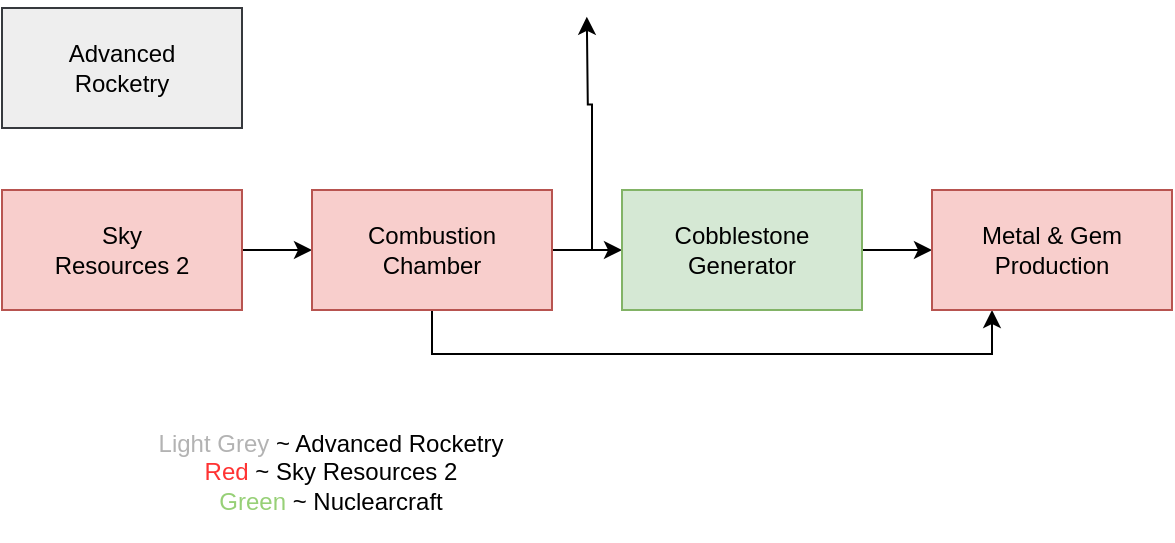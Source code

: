 <mxfile version="20.2.8" type="github">
  <diagram id="DWQ54OY86kDggvLSKDjd" name="Page-1">
    <mxGraphModel dx="825" dy="453" grid="0" gridSize="10" guides="1" tooltips="1" connect="1" arrows="1" fold="1" page="1" pageScale="1" pageWidth="40000" pageHeight="40000" math="0" shadow="0">
      <root>
        <mxCell id="0" />
        <mxCell id="1" parent="0" />
        <mxCell id="qg1dZi5Ykzod8KfHpFK0-1" value="Advanced&lt;br&gt;Rocketry" style="rounded=0;whiteSpace=wrap;html=1;fillColor=#eeeeee;strokeColor=#36393d;" parent="1" vertex="1">
          <mxGeometry x="24795" y="19909" width="120" height="60" as="geometry" />
        </mxCell>
        <mxCell id="qg1dZi5Ykzod8KfHpFK0-2" value="" style="edgeStyle=orthogonalEdgeStyle;rounded=0;orthogonalLoop=1;jettySize=auto;html=1;" parent="1" source="qg1dZi5Ykzod8KfHpFK0-3" target="qg1dZi5Ykzod8KfHpFK0-6" edge="1">
          <mxGeometry relative="1" as="geometry" />
        </mxCell>
        <mxCell id="qg1dZi5Ykzod8KfHpFK0-3" value="Sky&lt;br&gt;Resources 2" style="rounded=0;whiteSpace=wrap;html=1;fillColor=#f8cecc;strokeColor=#b85450;" parent="1" vertex="1">
          <mxGeometry x="24795" y="20000" width="120" height="60" as="geometry" />
        </mxCell>
        <mxCell id="qg1dZi5Ykzod8KfHpFK0-4" value="" style="edgeStyle=orthogonalEdgeStyle;rounded=0;orthogonalLoop=1;jettySize=auto;html=1;" parent="1" source="qg1dZi5Ykzod8KfHpFK0-6" target="qg1dZi5Ykzod8KfHpFK0-8" edge="1">
          <mxGeometry relative="1" as="geometry" />
        </mxCell>
        <mxCell id="qg1dZi5Ykzod8KfHpFK0-5" value="" style="edgeStyle=orthogonalEdgeStyle;rounded=0;orthogonalLoop=1;jettySize=auto;html=1;fontColor=#97D077;entryX=0.25;entryY=1;entryDx=0;entryDy=0;" parent="1" source="qg1dZi5Ykzod8KfHpFK0-6" target="qg1dZi5Ykzod8KfHpFK0-10" edge="1">
          <mxGeometry relative="1" as="geometry">
            <Array as="points">
              <mxPoint x="25010" y="20082" />
              <mxPoint x="25290" y="20082" />
            </Array>
          </mxGeometry>
        </mxCell>
        <mxCell id="FxMYl8IcEQghIpWTU-P8-1" style="edgeStyle=orthogonalEdgeStyle;rounded=0;orthogonalLoop=1;jettySize=auto;html=1;" edge="1" parent="1" source="qg1dZi5Ykzod8KfHpFK0-6">
          <mxGeometry relative="1" as="geometry">
            <mxPoint x="25087.4" y="19913.4" as="targetPoint" />
          </mxGeometry>
        </mxCell>
        <mxCell id="qg1dZi5Ykzod8KfHpFK0-6" value="Combustion&lt;br&gt;Chamber" style="rounded=0;whiteSpace=wrap;html=1;fillColor=#f8cecc;strokeColor=#b85450;" parent="1" vertex="1">
          <mxGeometry x="24950" y="20000" width="120" height="60" as="geometry" />
        </mxCell>
        <mxCell id="qg1dZi5Ykzod8KfHpFK0-7" value="" style="edgeStyle=orthogonalEdgeStyle;rounded=0;orthogonalLoop=1;jettySize=auto;html=1;fontColor=#97D077;" parent="1" source="qg1dZi5Ykzod8KfHpFK0-8" target="qg1dZi5Ykzod8KfHpFK0-10" edge="1">
          <mxGeometry relative="1" as="geometry" />
        </mxCell>
        <mxCell id="qg1dZi5Ykzod8KfHpFK0-8" value="Cobblestone&lt;br&gt;Generator" style="rounded=0;whiteSpace=wrap;html=1;fillColor=#d5e8d4;strokeColor=#82b366;" parent="1" vertex="1">
          <mxGeometry x="25105" y="20000" width="120" height="60" as="geometry" />
        </mxCell>
        <mxCell id="qg1dZi5Ykzod8KfHpFK0-9" value="&lt;font color=&quot;#b3b3b3&quot;&gt;Light Grey&lt;/font&gt; ~ Advanced Rocketry&lt;br&gt;&lt;font color=&quot;#ff3333&quot;&gt;Red&lt;/font&gt; ~ Sky Resources 2&lt;br&gt;&lt;font color=&quot;#97d077&quot;&gt;Green &lt;/font&gt;~ Nuclearcraft" style="text;html=1;strokeColor=none;fillColor=none;align=center;verticalAlign=middle;whiteSpace=wrap;rounded=0;" parent="1" vertex="1">
          <mxGeometry x="24798" y="20107" width="323" height="68" as="geometry" />
        </mxCell>
        <mxCell id="qg1dZi5Ykzod8KfHpFK0-10" value="Metal &amp;amp; Gem&lt;br&gt;Production" style="rounded=0;whiteSpace=wrap;html=1;fillColor=#f8cecc;strokeColor=#b85450;" parent="1" vertex="1">
          <mxGeometry x="25260" y="20000" width="120" height="60" as="geometry" />
        </mxCell>
      </root>
    </mxGraphModel>
  </diagram>
</mxfile>
